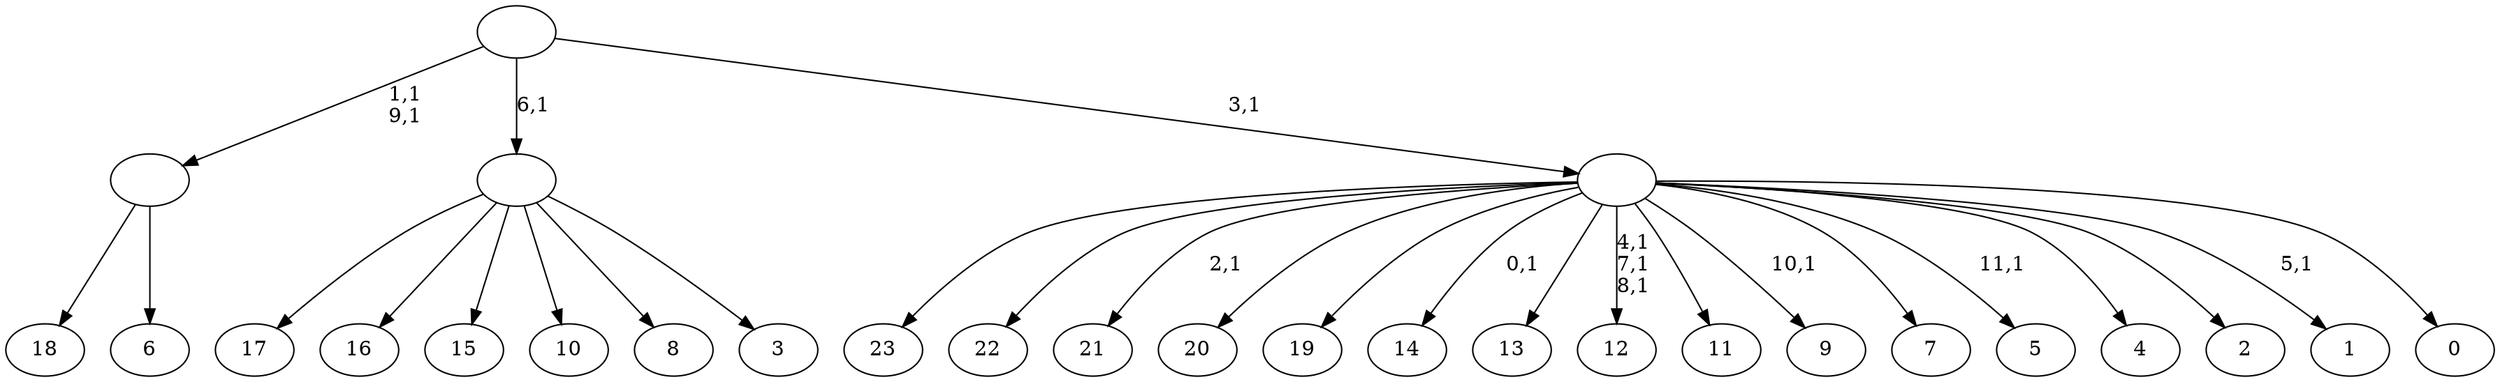 digraph T {
	36 [label="23"]
	35 [label="22"]
	34 [label="21"]
	32 [label="20"]
	31 [label="19"]
	30 [label="18"]
	29 [label="17"]
	28 [label="16"]
	27 [label="15"]
	26 [label="14"]
	24 [label="13"]
	23 [label="12"]
	19 [label="11"]
	18 [label="10"]
	17 [label="9"]
	15 [label="8"]
	14 [label="7"]
	13 [label="6"]
	12 [label=""]
	10 [label="5"]
	8 [label="4"]
	7 [label="3"]
	6 [label=""]
	5 [label="2"]
	4 [label="1"]
	2 [label="0"]
	1 [label=""]
	0 [label=""]
	12 -> 30 [label=""]
	12 -> 13 [label=""]
	6 -> 29 [label=""]
	6 -> 28 [label=""]
	6 -> 27 [label=""]
	6 -> 18 [label=""]
	6 -> 15 [label=""]
	6 -> 7 [label=""]
	1 -> 4 [label="5,1"]
	1 -> 10 [label="11,1"]
	1 -> 17 [label="10,1"]
	1 -> 23 [label="4,1\n7,1\n8,1"]
	1 -> 26 [label="0,1"]
	1 -> 34 [label="2,1"]
	1 -> 36 [label=""]
	1 -> 35 [label=""]
	1 -> 32 [label=""]
	1 -> 31 [label=""]
	1 -> 24 [label=""]
	1 -> 19 [label=""]
	1 -> 14 [label=""]
	1 -> 8 [label=""]
	1 -> 5 [label=""]
	1 -> 2 [label=""]
	0 -> 12 [label="1,1\n9,1"]
	0 -> 6 [label="6,1"]
	0 -> 1 [label="3,1"]
}
